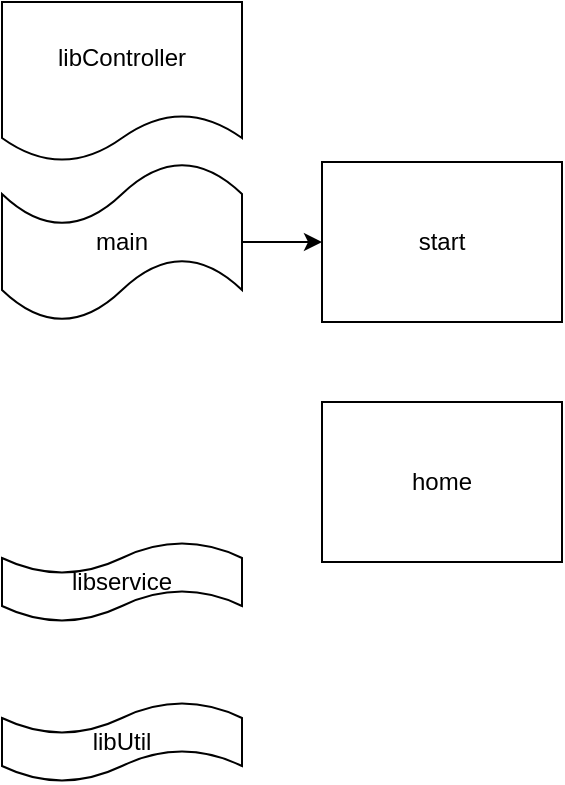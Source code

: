 <mxfile version="13.8.0" type="device"><diagram id="ZeplXRfNeB6UedRYNpDh" name="Page-1"><mxGraphModel dx="460" dy="752" grid="1" gridSize="10" guides="1" tooltips="1" connect="1" arrows="1" fold="1" page="1" pageScale="1" pageWidth="827" pageHeight="1169" math="0" shadow="0"><root><mxCell id="0"/><mxCell id="1" parent="0"/><mxCell id="jvwAcwsdB24eFf8N0jTa-2" value="libController" style="shape=document;whiteSpace=wrap;html=1;boundedLbl=1;" vertex="1" parent="1"><mxGeometry x="80" y="80" width="120" height="80" as="geometry"/></mxCell><mxCell id="jvwAcwsdB24eFf8N0jTa-12" style="edgeStyle=orthogonalEdgeStyle;rounded=0;orthogonalLoop=1;jettySize=auto;html=1;exitX=1;exitY=0.5;exitDx=0;exitDy=0;exitPerimeter=0;entryX=0;entryY=0.5;entryDx=0;entryDy=0;" edge="1" parent="1" source="jvwAcwsdB24eFf8N0jTa-5" target="jvwAcwsdB24eFf8N0jTa-8"><mxGeometry relative="1" as="geometry"/></mxCell><mxCell id="jvwAcwsdB24eFf8N0jTa-5" value="main" style="shape=tape;whiteSpace=wrap;html=1;" vertex="1" parent="1"><mxGeometry x="80" y="160" width="120" height="80" as="geometry"/></mxCell><mxCell id="jvwAcwsdB24eFf8N0jTa-6" value="libservice" style="shape=tape;whiteSpace=wrap;html=1;" vertex="1" parent="1"><mxGeometry x="80" y="350" width="120" height="40" as="geometry"/></mxCell><mxCell id="jvwAcwsdB24eFf8N0jTa-7" value="libUtil" style="shape=tape;whiteSpace=wrap;html=1;" vertex="1" parent="1"><mxGeometry x="80" y="430" width="120" height="40" as="geometry"/></mxCell><mxCell id="jvwAcwsdB24eFf8N0jTa-8" value="start" style="rounded=0;whiteSpace=wrap;html=1;" vertex="1" parent="1"><mxGeometry x="240" y="160" width="120" height="80" as="geometry"/></mxCell><mxCell id="jvwAcwsdB24eFf8N0jTa-14" value="home" style="rounded=0;whiteSpace=wrap;html=1;" vertex="1" parent="1"><mxGeometry x="240" y="280" width="120" height="80" as="geometry"/></mxCell></root></mxGraphModel></diagram></mxfile>